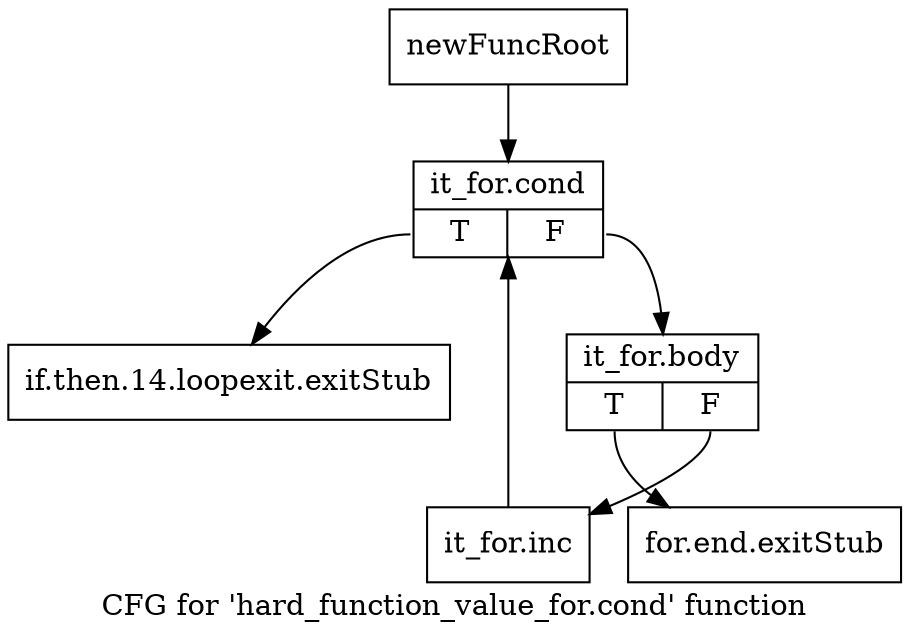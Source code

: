 digraph "CFG for 'hard_function_value_for.cond' function" {
	label="CFG for 'hard_function_value_for.cond' function";

	Node0xad086a0 [shape=record,label="{newFuncRoot}"];
	Node0xad086a0 -> Node0xad08790;
	Node0xad086f0 [shape=record,label="{if.then.14.loopexit.exitStub}"];
	Node0xad08740 [shape=record,label="{for.end.exitStub}"];
	Node0xad08790 [shape=record,label="{it_for.cond|{<s0>T|<s1>F}}"];
	Node0xad08790:s0 -> Node0xad086f0;
	Node0xad08790:s1 -> Node0xad087e0;
	Node0xad087e0 [shape=record,label="{it_for.body|{<s0>T|<s1>F}}"];
	Node0xad087e0:s0 -> Node0xad08740;
	Node0xad087e0:s1 -> Node0xad08830;
	Node0xad08830 [shape=record,label="{it_for.inc}"];
	Node0xad08830 -> Node0xad08790;
}

